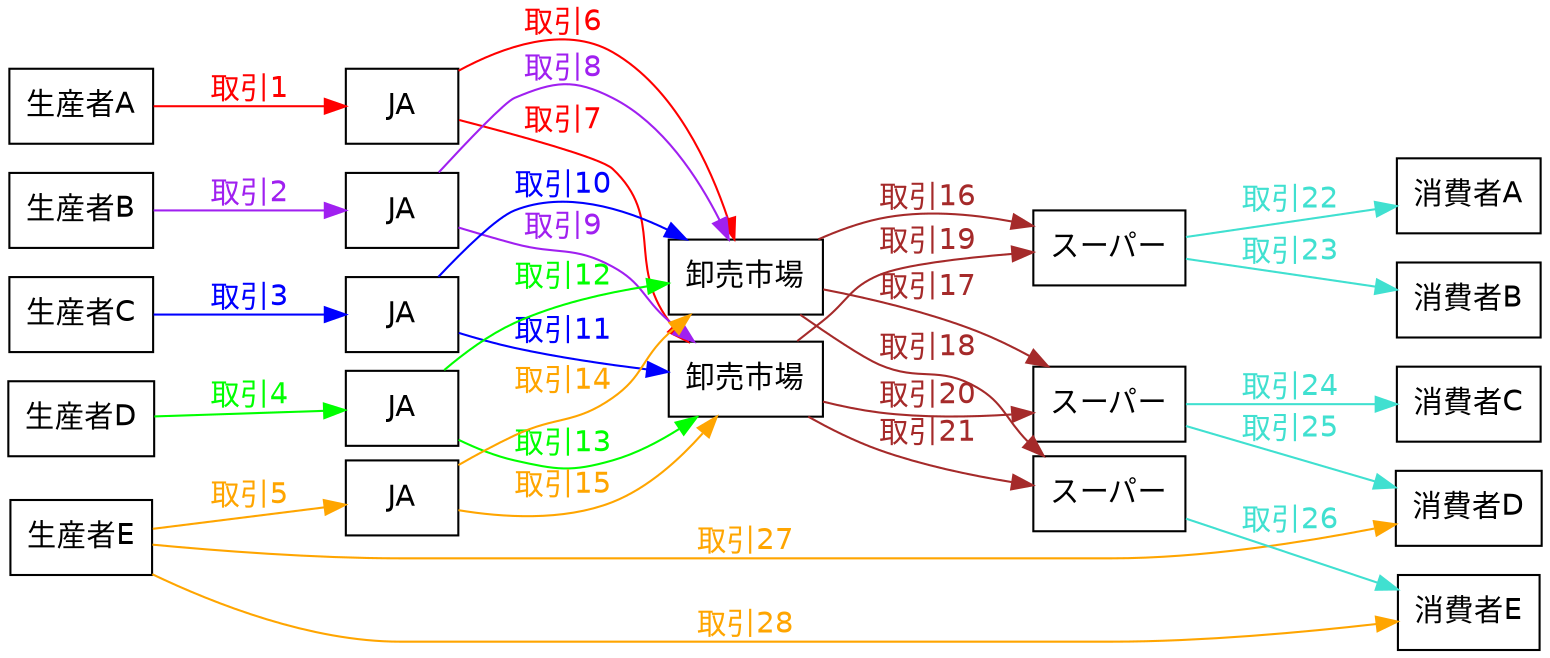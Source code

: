 digraph transaction4 {
  rankdir=LR;
  node [fontname=Helvetica, shape=box];
  ranksep=0.75;
  nodesep=0.1;

  subgraph kluster_0 {
    label="生産者";
    P1 [label="生産者A"];
    P2 [label="生産者B"];
    P3 [label="生産者C"];
    P4 [label="生産者D"];
    P5 [label="生産者E"];
    P1 -> P2 [style=invis];
    P2 -> P3 [style=invis];
    P3 -> P4 [style=invis];
    P4 -> P5 [style=invis];
    {rank = same; P1; P2; P3; P4; P5}
  }

  subgraph kluster_1 {
    label="消費者";
    C1 [label="消費者A"];
    C2 [label="消費者B"];
    C3 [label="消費者C"];
    C4 [label="消費者D"];
    C5 [label="消費者E"];
    C1 -> C2 [style=invis];
    C2 -> C3 [style=invis];
    C3 -> C4 [style=invis];
    C4 -> C5 [style=invis];
    {rank = same; C1; C2; C3; C4; C5}
  }

  node [label="JA"]
  JA1; JA2; JA3; JA4; JA5;

  node [label="卸売市場"];
  subgraph kluster_WS {
    market1; market2;
    {rank = same; market1; market2}
  }

  node [label="スーパー"];
  subgraph kluster_SM {
    SM1; SM2; SM3;
    {rank = same; SM1; SM2; SM3}
  }

  edge [fontname=Helvetica]
  P1 -> JA1 [label="取引1", fontcolor=red, color=red];
  P2 -> JA2 [label="取引2", fontcolor=purple, color=purple];
  P3 -> JA3 [label="取引3", fontcolor=blue, color=blue];
  P4 -> JA4 [label="取引4", fontcolor=green, color=green];
  P5 -> JA5 [label="取引5", fontcolor=orange, color=orange];

  JA1 -> market1 [label="取引6", fontcolor=red, color=red];
  JA1 -> market2 [label="取引7", fontcolor=red, color=red];
  JA2 -> market1 [label="取引8", fontcolor=purple, color=purple];
  JA2 -> market2 [label="取引9", fontcolor=purple, color=purple];
  JA3 -> market1 [label="取引10", fontcolor=blue, color=blue];
  JA3 -> market2 [label="取引11", fontcolor=blue, color=blue];
  JA4 -> market1 [label="取引12", fontcolor=green, color=green];
  JA4 -> market2 [label="取引13", fontcolor=green, color=green];
  JA5 -> market1 [label="取引14", fontcolor=orange, color=orange];
  JA5 -> market2 [label="取引15", fontcolor=orange, color=orange];

  market1 -> SM1 [label="取引16", fontcolor=brown, color=brown];
  market1 -> SM2 [label="取引17", fontcolor=brown, color=brown];
  market1 -> SM3 [label="取引18", fontcolor=brown, color=brown];
  market2 -> SM1 [label="取引19", fontcolor=brown, color=brown];
  market2 -> SM2 [label="取引20", fontcolor=brown, color=brown];
  market2 -> SM3 [label="取引21", fontcolor=brown, color=brown];

  SM1 -> C1 [label="取引22", fontcolor=turquoise, color=turquoise];
  SM1 -> C2 [label="取引23", fontcolor=turquoise, color=turquoise];
  SM2 -> C3 [label="取引24", fontcolor=turquoise, color=turquoise];
  SM2 -> C4 [label="取引25", fontcolor=turquoise, color=turquoise];
  SM3 -> C5 [label="取引26", fontcolor=turquoise, color=turquoise];

  P5 -> C4 [label="取引27", fontcolor=orange, color=orange];
  P5 -> C5 [label="取引28", fontcolor=orange, color=orange];
}